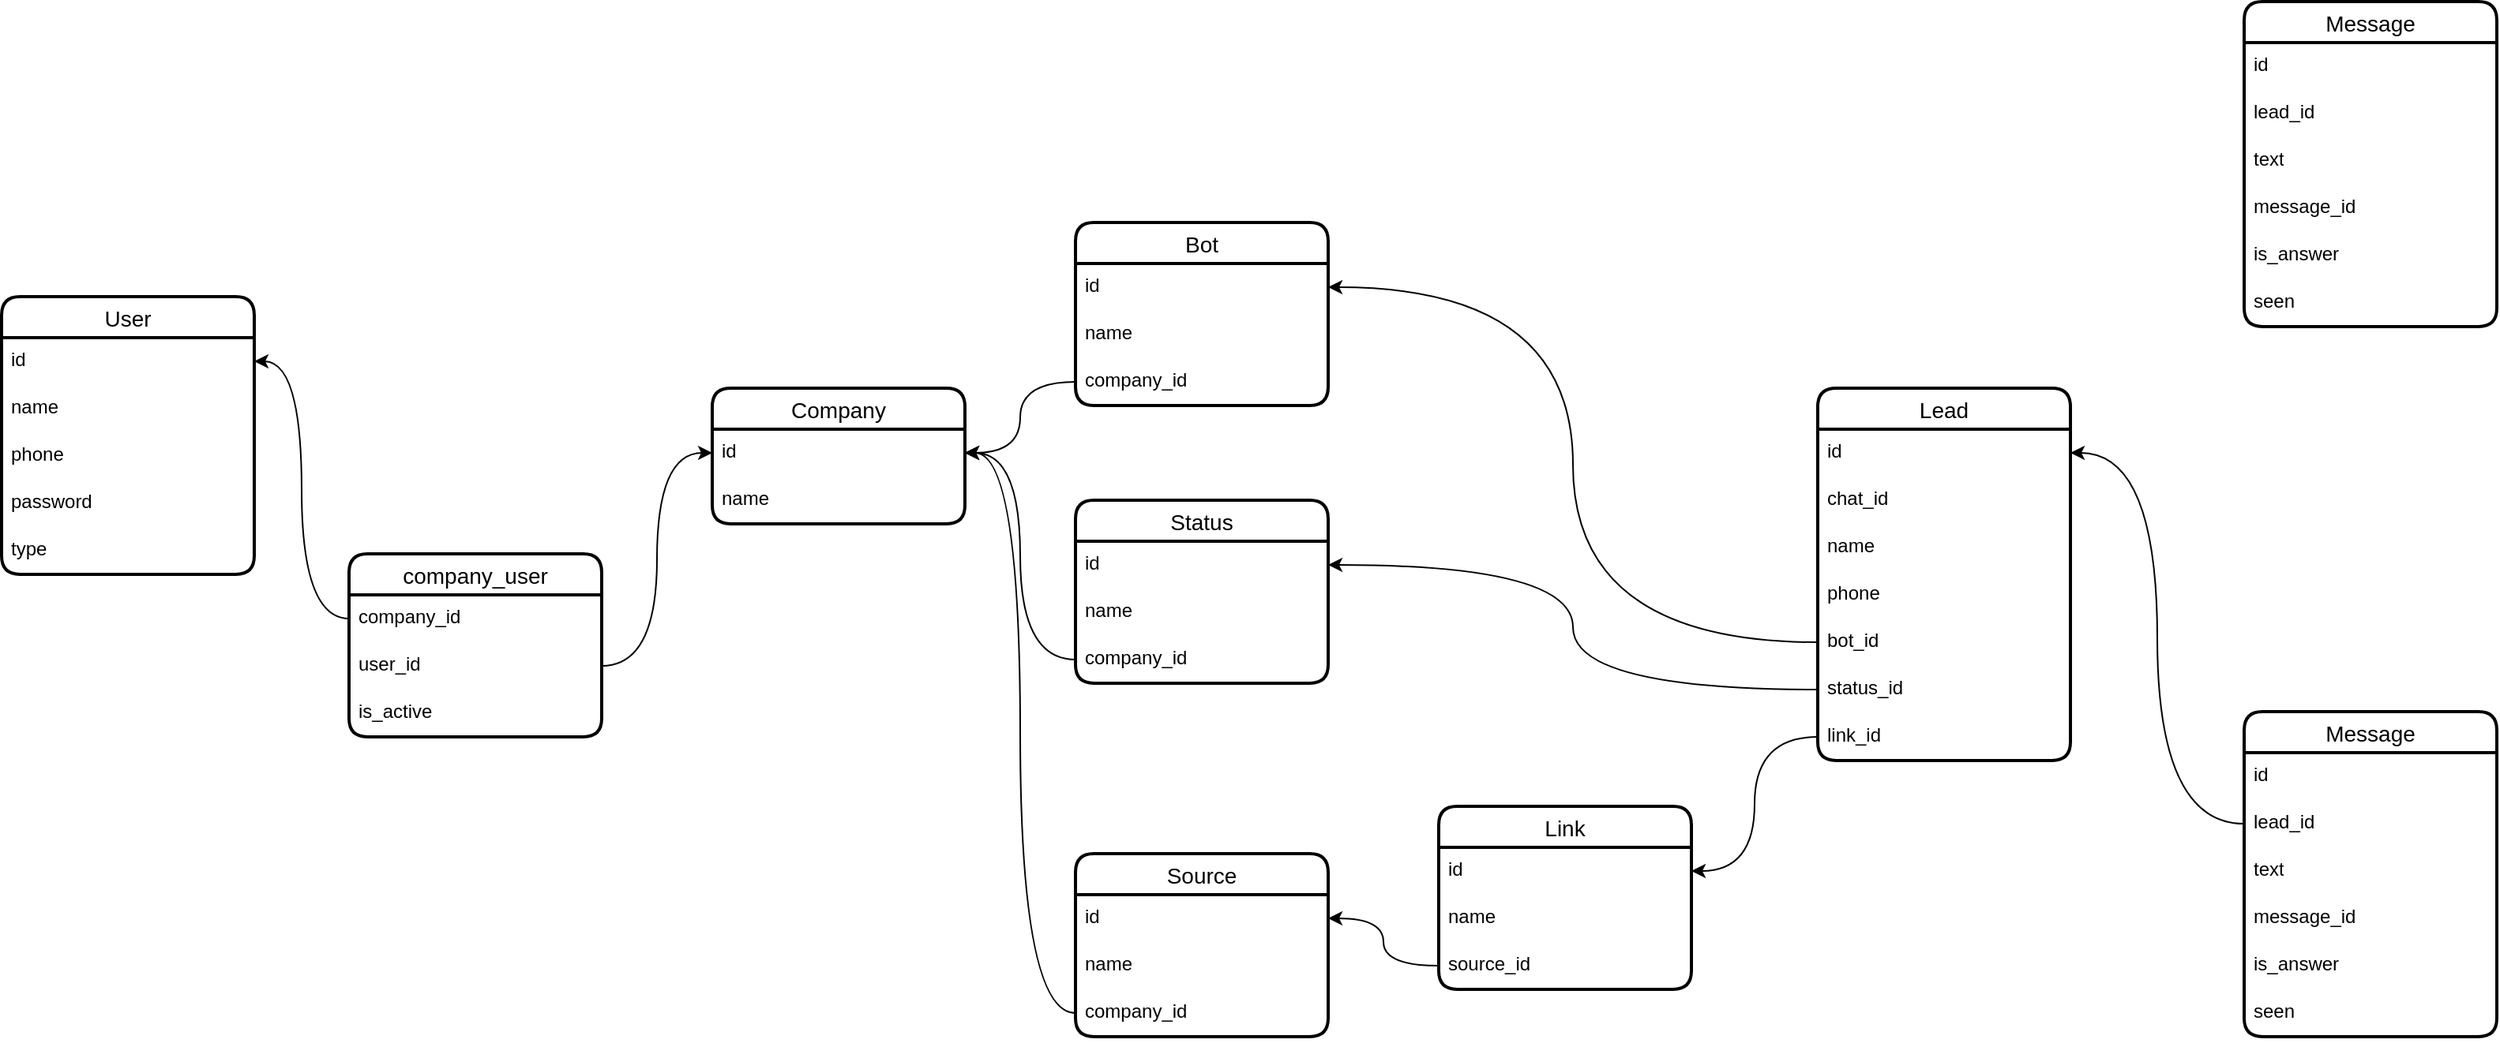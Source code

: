 <mxfile version="21.6.5" type="github">
  <diagram name="Страница 1" id="WWJTZpefmepHNkrWrImT">
    <mxGraphModel dx="2022" dy="630" grid="1" gridSize="10" guides="1" tooltips="1" connect="1" arrows="1" fold="1" page="1" pageScale="1" pageWidth="827" pageHeight="1169" math="0" shadow="0">
      <root>
        <mxCell id="0" />
        <mxCell id="1" parent="0" />
        <mxCell id="8EYOW2EtYVELpD3vxhLb-1" value="User" style="swimlane;fontStyle=0;childLayout=stackLayout;horizontal=1;startSize=26;horizontalStack=0;resizeParent=1;resizeParentMax=0;resizeLast=0;collapsible=1;marginBottom=0;align=center;fontSize=14;strokeWidth=2;rounded=1;shadow=0;glass=0;swimlaneLine=1;" vertex="1" parent="1">
          <mxGeometry y="497" width="160" height="176" as="geometry" />
        </mxCell>
        <mxCell id="8EYOW2EtYVELpD3vxhLb-2" value="id" style="text;strokeColor=none;fillColor=none;spacingLeft=4;spacingRight=4;overflow=hidden;rotatable=0;points=[[0,0.5],[1,0.5]];portConstraint=eastwest;fontSize=12;whiteSpace=wrap;html=1;" vertex="1" parent="8EYOW2EtYVELpD3vxhLb-1">
          <mxGeometry y="26" width="160" height="30" as="geometry" />
        </mxCell>
        <mxCell id="8EYOW2EtYVELpD3vxhLb-3" value="name" style="text;strokeColor=none;fillColor=none;spacingLeft=4;spacingRight=4;overflow=hidden;rotatable=0;points=[[0,0.5],[1,0.5]];portConstraint=eastwest;fontSize=12;whiteSpace=wrap;html=1;" vertex="1" parent="8EYOW2EtYVELpD3vxhLb-1">
          <mxGeometry y="56" width="160" height="30" as="geometry" />
        </mxCell>
        <mxCell id="8EYOW2EtYVELpD3vxhLb-4" value="phone" style="text;strokeColor=none;fillColor=none;spacingLeft=4;spacingRight=4;overflow=hidden;rotatable=0;points=[[0,0.5],[1,0.5]];portConstraint=eastwest;fontSize=12;whiteSpace=wrap;html=1;" vertex="1" parent="8EYOW2EtYVELpD3vxhLb-1">
          <mxGeometry y="86" width="160" height="30" as="geometry" />
        </mxCell>
        <mxCell id="8EYOW2EtYVELpD3vxhLb-5" value="password" style="text;strokeColor=none;fillColor=none;spacingLeft=4;spacingRight=4;overflow=hidden;rotatable=0;points=[[0,0.5],[1,0.5]];portConstraint=eastwest;fontSize=12;whiteSpace=wrap;html=1;" vertex="1" parent="8EYOW2EtYVELpD3vxhLb-1">
          <mxGeometry y="116" width="160" height="30" as="geometry" />
        </mxCell>
        <mxCell id="8EYOW2EtYVELpD3vxhLb-6" value="type" style="text;strokeColor=none;fillColor=none;spacingLeft=4;spacingRight=4;overflow=hidden;rotatable=0;points=[[0,0.5],[1,0.5]];portConstraint=eastwest;fontSize=12;whiteSpace=wrap;html=1;" vertex="1" parent="8EYOW2EtYVELpD3vxhLb-1">
          <mxGeometry y="146" width="160" height="30" as="geometry" />
        </mxCell>
        <mxCell id="8EYOW2EtYVELpD3vxhLb-7" value="Company" style="swimlane;fontStyle=0;childLayout=stackLayout;horizontal=1;startSize=26;horizontalStack=0;resizeParent=1;resizeParentMax=0;resizeLast=0;collapsible=1;marginBottom=0;align=center;fontSize=14;strokeWidth=2;rounded=1;shadow=0;glass=0;swimlaneLine=1;" vertex="1" parent="1">
          <mxGeometry x="450" y="555" width="160" height="86" as="geometry" />
        </mxCell>
        <mxCell id="8EYOW2EtYVELpD3vxhLb-8" value="id" style="text;strokeColor=none;fillColor=none;spacingLeft=4;spacingRight=4;overflow=hidden;rotatable=0;points=[[0,0.5],[1,0.5]];portConstraint=eastwest;fontSize=12;whiteSpace=wrap;html=1;" vertex="1" parent="8EYOW2EtYVELpD3vxhLb-7">
          <mxGeometry y="26" width="160" height="30" as="geometry" />
        </mxCell>
        <mxCell id="8EYOW2EtYVELpD3vxhLb-9" value="name" style="text;strokeColor=none;fillColor=none;spacingLeft=4;spacingRight=4;overflow=hidden;rotatable=0;points=[[0,0.5],[1,0.5]];portConstraint=eastwest;fontSize=12;whiteSpace=wrap;html=1;" vertex="1" parent="8EYOW2EtYVELpD3vxhLb-7">
          <mxGeometry y="56" width="160" height="30" as="geometry" />
        </mxCell>
        <mxCell id="8EYOW2EtYVELpD3vxhLb-13" value="Bot" style="swimlane;fontStyle=0;childLayout=stackLayout;horizontal=1;startSize=26;horizontalStack=0;resizeParent=1;resizeParentMax=0;resizeLast=0;collapsible=1;marginBottom=0;align=center;fontSize=14;strokeWidth=2;rounded=1;shadow=0;glass=0;swimlaneLine=1;" vertex="1" parent="1">
          <mxGeometry x="680" y="450" width="160" height="116" as="geometry" />
        </mxCell>
        <mxCell id="8EYOW2EtYVELpD3vxhLb-14" value="id" style="text;strokeColor=none;fillColor=none;spacingLeft=4;spacingRight=4;overflow=hidden;rotatable=0;points=[[0,0.5],[1,0.5]];portConstraint=eastwest;fontSize=12;whiteSpace=wrap;html=1;" vertex="1" parent="8EYOW2EtYVELpD3vxhLb-13">
          <mxGeometry y="26" width="160" height="30" as="geometry" />
        </mxCell>
        <mxCell id="8EYOW2EtYVELpD3vxhLb-16" value="name" style="text;strokeColor=none;fillColor=none;spacingLeft=4;spacingRight=4;overflow=hidden;rotatable=0;points=[[0,0.5],[1,0.5]];portConstraint=eastwest;fontSize=12;whiteSpace=wrap;html=1;" vertex="1" parent="8EYOW2EtYVELpD3vxhLb-13">
          <mxGeometry y="56" width="160" height="30" as="geometry" />
        </mxCell>
        <mxCell id="8EYOW2EtYVELpD3vxhLb-15" value="company_id" style="text;strokeColor=none;fillColor=none;spacingLeft=4;spacingRight=4;overflow=hidden;rotatable=0;points=[[0,0.5],[1,0.5]];portConstraint=eastwest;fontSize=12;whiteSpace=wrap;html=1;" vertex="1" parent="8EYOW2EtYVELpD3vxhLb-13">
          <mxGeometry y="86" width="160" height="30" as="geometry" />
        </mxCell>
        <mxCell id="8EYOW2EtYVELpD3vxhLb-18" style="edgeStyle=orthogonalEdgeStyle;rounded=0;orthogonalLoop=1;jettySize=auto;html=1;entryX=1;entryY=0.5;entryDx=0;entryDy=0;curved=1;" edge="1" parent="1" source="8EYOW2EtYVELpD3vxhLb-15" target="8EYOW2EtYVELpD3vxhLb-8">
          <mxGeometry relative="1" as="geometry" />
        </mxCell>
        <mxCell id="8EYOW2EtYVELpD3vxhLb-19" value="company_user" style="swimlane;fontStyle=0;childLayout=stackLayout;horizontal=1;startSize=26;horizontalStack=0;resizeParent=1;resizeParentMax=0;resizeLast=0;collapsible=1;marginBottom=0;align=center;fontSize=14;strokeWidth=2;rounded=1;shadow=0;glass=0;swimlaneLine=1;" vertex="1" parent="1">
          <mxGeometry x="220" y="660" width="160" height="116" as="geometry" />
        </mxCell>
        <mxCell id="8EYOW2EtYVELpD3vxhLb-20" value="company_id" style="text;strokeColor=none;fillColor=none;spacingLeft=4;spacingRight=4;overflow=hidden;rotatable=0;points=[[0,0.5],[1,0.5]];portConstraint=eastwest;fontSize=12;whiteSpace=wrap;html=1;" vertex="1" parent="8EYOW2EtYVELpD3vxhLb-19">
          <mxGeometry y="26" width="160" height="30" as="geometry" />
        </mxCell>
        <mxCell id="8EYOW2EtYVELpD3vxhLb-21" value="user_id" style="text;strokeColor=none;fillColor=none;spacingLeft=4;spacingRight=4;overflow=hidden;rotatable=0;points=[[0,0.5],[1,0.5]];portConstraint=eastwest;fontSize=12;whiteSpace=wrap;html=1;" vertex="1" parent="8EYOW2EtYVELpD3vxhLb-19">
          <mxGeometry y="56" width="160" height="30" as="geometry" />
        </mxCell>
        <mxCell id="8EYOW2EtYVELpD3vxhLb-22" value="is_active" style="text;strokeColor=none;fillColor=none;spacingLeft=4;spacingRight=4;overflow=hidden;rotatable=0;points=[[0,0.5],[1,0.5]];portConstraint=eastwest;fontSize=12;whiteSpace=wrap;html=1;" vertex="1" parent="8EYOW2EtYVELpD3vxhLb-19">
          <mxGeometry y="86" width="160" height="30" as="geometry" />
        </mxCell>
        <mxCell id="8EYOW2EtYVELpD3vxhLb-23" style="edgeStyle=orthogonalEdgeStyle;rounded=0;orthogonalLoop=1;jettySize=auto;html=1;curved=1;" edge="1" parent="1" source="8EYOW2EtYVELpD3vxhLb-21" target="8EYOW2EtYVELpD3vxhLb-8">
          <mxGeometry relative="1" as="geometry" />
        </mxCell>
        <mxCell id="8EYOW2EtYVELpD3vxhLb-24" style="edgeStyle=orthogonalEdgeStyle;rounded=0;orthogonalLoop=1;jettySize=auto;html=1;entryX=1;entryY=0.5;entryDx=0;entryDy=0;curved=1;" edge="1" parent="1" source="8EYOW2EtYVELpD3vxhLb-20" target="8EYOW2EtYVELpD3vxhLb-2">
          <mxGeometry relative="1" as="geometry" />
        </mxCell>
        <mxCell id="8EYOW2EtYVELpD3vxhLb-25" value="Lead" style="swimlane;fontStyle=0;childLayout=stackLayout;horizontal=1;startSize=26;horizontalStack=0;resizeParent=1;resizeParentMax=0;resizeLast=0;collapsible=1;marginBottom=0;align=center;fontSize=14;strokeWidth=2;rounded=1;shadow=0;glass=0;swimlaneLine=1;" vertex="1" parent="1">
          <mxGeometry x="1150" y="555" width="160" height="236" as="geometry" />
        </mxCell>
        <mxCell id="8EYOW2EtYVELpD3vxhLb-26" value="id" style="text;strokeColor=none;fillColor=none;spacingLeft=4;spacingRight=4;overflow=hidden;rotatable=0;points=[[0,0.5],[1,0.5]];portConstraint=eastwest;fontSize=12;whiteSpace=wrap;html=1;" vertex="1" parent="8EYOW2EtYVELpD3vxhLb-25">
          <mxGeometry y="26" width="160" height="30" as="geometry" />
        </mxCell>
        <mxCell id="8EYOW2EtYVELpD3vxhLb-27" value="chat_id" style="text;strokeColor=none;fillColor=none;spacingLeft=4;spacingRight=4;overflow=hidden;rotatable=0;points=[[0,0.5],[1,0.5]];portConstraint=eastwest;fontSize=12;whiteSpace=wrap;html=1;" vertex="1" parent="8EYOW2EtYVELpD3vxhLb-25">
          <mxGeometry y="56" width="160" height="30" as="geometry" />
        </mxCell>
        <mxCell id="8EYOW2EtYVELpD3vxhLb-28" value="name" style="text;strokeColor=none;fillColor=none;spacingLeft=4;spacingRight=4;overflow=hidden;rotatable=0;points=[[0,0.5],[1,0.5]];portConstraint=eastwest;fontSize=12;whiteSpace=wrap;html=1;" vertex="1" parent="8EYOW2EtYVELpD3vxhLb-25">
          <mxGeometry y="86" width="160" height="30" as="geometry" />
        </mxCell>
        <mxCell id="8EYOW2EtYVELpD3vxhLb-29" value="phone" style="text;strokeColor=none;fillColor=none;spacingLeft=4;spacingRight=4;overflow=hidden;rotatable=0;points=[[0,0.5],[1,0.5]];portConstraint=eastwest;fontSize=12;whiteSpace=wrap;html=1;" vertex="1" parent="8EYOW2EtYVELpD3vxhLb-25">
          <mxGeometry y="116" width="160" height="30" as="geometry" />
        </mxCell>
        <mxCell id="8EYOW2EtYVELpD3vxhLb-44" value="bot_id" style="text;strokeColor=none;fillColor=none;spacingLeft=4;spacingRight=4;overflow=hidden;rotatable=0;points=[[0,0.5],[1,0.5]];portConstraint=eastwest;fontSize=12;whiteSpace=wrap;html=1;" vertex="1" parent="8EYOW2EtYVELpD3vxhLb-25">
          <mxGeometry y="146" width="160" height="30" as="geometry" />
        </mxCell>
        <mxCell id="8EYOW2EtYVELpD3vxhLb-45" value="status_id" style="text;strokeColor=none;fillColor=none;spacingLeft=4;spacingRight=4;overflow=hidden;rotatable=0;points=[[0,0.5],[1,0.5]];portConstraint=eastwest;fontSize=12;whiteSpace=wrap;html=1;" vertex="1" parent="8EYOW2EtYVELpD3vxhLb-25">
          <mxGeometry y="176" width="160" height="30" as="geometry" />
        </mxCell>
        <mxCell id="8EYOW2EtYVELpD3vxhLb-46" value="link_id" style="text;strokeColor=none;fillColor=none;spacingLeft=4;spacingRight=4;overflow=hidden;rotatable=0;points=[[0,0.5],[1,0.5]];portConstraint=eastwest;fontSize=12;whiteSpace=wrap;html=1;" vertex="1" parent="8EYOW2EtYVELpD3vxhLb-25">
          <mxGeometry y="206" width="160" height="30" as="geometry" />
        </mxCell>
        <mxCell id="8EYOW2EtYVELpD3vxhLb-30" value="Status" style="swimlane;fontStyle=0;childLayout=stackLayout;horizontal=1;startSize=26;horizontalStack=0;resizeParent=1;resizeParentMax=0;resizeLast=0;collapsible=1;marginBottom=0;align=center;fontSize=14;strokeWidth=2;rounded=1;shadow=0;glass=0;swimlaneLine=1;" vertex="1" parent="1">
          <mxGeometry x="680" y="626" width="160" height="116" as="geometry" />
        </mxCell>
        <mxCell id="8EYOW2EtYVELpD3vxhLb-31" value="id" style="text;strokeColor=none;fillColor=none;spacingLeft=4;spacingRight=4;overflow=hidden;rotatable=0;points=[[0,0.5],[1,0.5]];portConstraint=eastwest;fontSize=12;whiteSpace=wrap;html=1;" vertex="1" parent="8EYOW2EtYVELpD3vxhLb-30">
          <mxGeometry y="26" width="160" height="30" as="geometry" />
        </mxCell>
        <mxCell id="8EYOW2EtYVELpD3vxhLb-32" value="name" style="text;strokeColor=none;fillColor=none;spacingLeft=4;spacingRight=4;overflow=hidden;rotatable=0;points=[[0,0.5],[1,0.5]];portConstraint=eastwest;fontSize=12;whiteSpace=wrap;html=1;" vertex="1" parent="8EYOW2EtYVELpD3vxhLb-30">
          <mxGeometry y="56" width="160" height="30" as="geometry" />
        </mxCell>
        <mxCell id="8EYOW2EtYVELpD3vxhLb-40" value="company_id" style="text;strokeColor=none;fillColor=none;spacingLeft=4;spacingRight=4;overflow=hidden;rotatable=0;points=[[0,0.5],[1,0.5]];portConstraint=eastwest;fontSize=12;whiteSpace=wrap;html=1;" vertex="1" parent="8EYOW2EtYVELpD3vxhLb-30">
          <mxGeometry y="86" width="160" height="30" as="geometry" />
        </mxCell>
        <mxCell id="8EYOW2EtYVELpD3vxhLb-33" value="Link" style="swimlane;fontStyle=0;childLayout=stackLayout;horizontal=1;startSize=26;horizontalStack=0;resizeParent=1;resizeParentMax=0;resizeLast=0;collapsible=1;marginBottom=0;align=center;fontSize=14;strokeWidth=2;rounded=1;shadow=0;glass=0;swimlaneLine=1;" vertex="1" parent="1">
          <mxGeometry x="910" y="820" width="160" height="116" as="geometry" />
        </mxCell>
        <mxCell id="8EYOW2EtYVELpD3vxhLb-34" value="id" style="text;strokeColor=none;fillColor=none;spacingLeft=4;spacingRight=4;overflow=hidden;rotatable=0;points=[[0,0.5],[1,0.5]];portConstraint=eastwest;fontSize=12;whiteSpace=wrap;html=1;" vertex="1" parent="8EYOW2EtYVELpD3vxhLb-33">
          <mxGeometry y="26" width="160" height="30" as="geometry" />
        </mxCell>
        <mxCell id="8EYOW2EtYVELpD3vxhLb-35" value="name" style="text;strokeColor=none;fillColor=none;spacingLeft=4;spacingRight=4;overflow=hidden;rotatable=0;points=[[0,0.5],[1,0.5]];portConstraint=eastwest;fontSize=12;whiteSpace=wrap;html=1;" vertex="1" parent="8EYOW2EtYVELpD3vxhLb-33">
          <mxGeometry y="56" width="160" height="30" as="geometry" />
        </mxCell>
        <mxCell id="8EYOW2EtYVELpD3vxhLb-47" value="source_id" style="text;strokeColor=none;fillColor=none;spacingLeft=4;spacingRight=4;overflow=hidden;rotatable=0;points=[[0,0.5],[1,0.5]];portConstraint=eastwest;fontSize=12;whiteSpace=wrap;html=1;" vertex="1" parent="8EYOW2EtYVELpD3vxhLb-33">
          <mxGeometry y="86" width="160" height="30" as="geometry" />
        </mxCell>
        <mxCell id="8EYOW2EtYVELpD3vxhLb-36" value="Source" style="swimlane;fontStyle=0;childLayout=stackLayout;horizontal=1;startSize=26;horizontalStack=0;resizeParent=1;resizeParentMax=0;resizeLast=0;collapsible=1;marginBottom=0;align=center;fontSize=14;strokeWidth=2;rounded=1;shadow=0;glass=0;swimlaneLine=1;" vertex="1" parent="1">
          <mxGeometry x="680" y="850" width="160" height="116" as="geometry" />
        </mxCell>
        <mxCell id="8EYOW2EtYVELpD3vxhLb-37" value="id" style="text;strokeColor=none;fillColor=none;spacingLeft=4;spacingRight=4;overflow=hidden;rotatable=0;points=[[0,0.5],[1,0.5]];portConstraint=eastwest;fontSize=12;whiteSpace=wrap;html=1;" vertex="1" parent="8EYOW2EtYVELpD3vxhLb-36">
          <mxGeometry y="26" width="160" height="30" as="geometry" />
        </mxCell>
        <mxCell id="8EYOW2EtYVELpD3vxhLb-38" value="name" style="text;strokeColor=none;fillColor=none;spacingLeft=4;spacingRight=4;overflow=hidden;rotatable=0;points=[[0,0.5],[1,0.5]];portConstraint=eastwest;fontSize=12;whiteSpace=wrap;html=1;" vertex="1" parent="8EYOW2EtYVELpD3vxhLb-36">
          <mxGeometry y="56" width="160" height="30" as="geometry" />
        </mxCell>
        <mxCell id="8EYOW2EtYVELpD3vxhLb-42" value="company_id" style="text;strokeColor=none;fillColor=none;spacingLeft=4;spacingRight=4;overflow=hidden;rotatable=0;points=[[0,0.5],[1,0.5]];portConstraint=eastwest;fontSize=12;whiteSpace=wrap;html=1;" vertex="1" parent="8EYOW2EtYVELpD3vxhLb-36">
          <mxGeometry y="86" width="160" height="30" as="geometry" />
        </mxCell>
        <mxCell id="8EYOW2EtYVELpD3vxhLb-41" style="edgeStyle=orthogonalEdgeStyle;rounded=0;orthogonalLoop=1;jettySize=auto;html=1;entryX=1;entryY=0.5;entryDx=0;entryDy=0;curved=1;" edge="1" parent="1" source="8EYOW2EtYVELpD3vxhLb-40" target="8EYOW2EtYVELpD3vxhLb-8">
          <mxGeometry relative="1" as="geometry" />
        </mxCell>
        <mxCell id="8EYOW2EtYVELpD3vxhLb-43" style="edgeStyle=orthogonalEdgeStyle;rounded=0;orthogonalLoop=1;jettySize=auto;html=1;entryX=1;entryY=0.5;entryDx=0;entryDy=0;curved=1;" edge="1" parent="1" source="8EYOW2EtYVELpD3vxhLb-42" target="8EYOW2EtYVELpD3vxhLb-8">
          <mxGeometry relative="1" as="geometry" />
        </mxCell>
        <mxCell id="8EYOW2EtYVELpD3vxhLb-48" style="edgeStyle=orthogonalEdgeStyle;rounded=0;orthogonalLoop=1;jettySize=auto;html=1;entryX=1;entryY=0.5;entryDx=0;entryDy=0;curved=1;" edge="1" parent="1" source="8EYOW2EtYVELpD3vxhLb-47" target="8EYOW2EtYVELpD3vxhLb-37">
          <mxGeometry relative="1" as="geometry" />
        </mxCell>
        <mxCell id="8EYOW2EtYVELpD3vxhLb-49" style="edgeStyle=orthogonalEdgeStyle;rounded=0;orthogonalLoop=1;jettySize=auto;html=1;entryX=1;entryY=0.5;entryDx=0;entryDy=0;curved=1;" edge="1" parent="1" source="8EYOW2EtYVELpD3vxhLb-46" target="8EYOW2EtYVELpD3vxhLb-34">
          <mxGeometry relative="1" as="geometry" />
        </mxCell>
        <mxCell id="8EYOW2EtYVELpD3vxhLb-50" style="edgeStyle=orthogonalEdgeStyle;rounded=0;orthogonalLoop=1;jettySize=auto;html=1;entryX=1;entryY=0.5;entryDx=0;entryDy=0;curved=1;" edge="1" parent="1" source="8EYOW2EtYVELpD3vxhLb-45" target="8EYOW2EtYVELpD3vxhLb-31">
          <mxGeometry relative="1" as="geometry" />
        </mxCell>
        <mxCell id="8EYOW2EtYVELpD3vxhLb-51" style="edgeStyle=orthogonalEdgeStyle;rounded=0;orthogonalLoop=1;jettySize=auto;html=1;entryX=1;entryY=0.5;entryDx=0;entryDy=0;curved=1;" edge="1" parent="1" source="8EYOW2EtYVELpD3vxhLb-44" target="8EYOW2EtYVELpD3vxhLb-14">
          <mxGeometry relative="1" as="geometry" />
        </mxCell>
        <mxCell id="8EYOW2EtYVELpD3vxhLb-52" value="Message" style="swimlane;fontStyle=0;childLayout=stackLayout;horizontal=1;startSize=26;horizontalStack=0;resizeParent=1;resizeParentMax=0;resizeLast=0;collapsible=1;marginBottom=0;align=center;fontSize=14;strokeWidth=2;rounded=1;shadow=0;glass=0;swimlaneLine=1;" vertex="1" parent="1">
          <mxGeometry x="1420" y="760" width="160" height="206" as="geometry" />
        </mxCell>
        <mxCell id="8EYOW2EtYVELpD3vxhLb-53" value="id" style="text;strokeColor=none;fillColor=none;spacingLeft=4;spacingRight=4;overflow=hidden;rotatable=0;points=[[0,0.5],[1,0.5]];portConstraint=eastwest;fontSize=12;whiteSpace=wrap;html=1;" vertex="1" parent="8EYOW2EtYVELpD3vxhLb-52">
          <mxGeometry y="26" width="160" height="30" as="geometry" />
        </mxCell>
        <mxCell id="8EYOW2EtYVELpD3vxhLb-54" value="lead_id" style="text;strokeColor=none;fillColor=none;spacingLeft=4;spacingRight=4;overflow=hidden;rotatable=0;points=[[0,0.5],[1,0.5]];portConstraint=eastwest;fontSize=12;whiteSpace=wrap;html=1;" vertex="1" parent="8EYOW2EtYVELpD3vxhLb-52">
          <mxGeometry y="56" width="160" height="30" as="geometry" />
        </mxCell>
        <mxCell id="8EYOW2EtYVELpD3vxhLb-55" value="text" style="text;strokeColor=none;fillColor=none;spacingLeft=4;spacingRight=4;overflow=hidden;rotatable=0;points=[[0,0.5],[1,0.5]];portConstraint=eastwest;fontSize=12;whiteSpace=wrap;html=1;" vertex="1" parent="8EYOW2EtYVELpD3vxhLb-52">
          <mxGeometry y="86" width="160" height="30" as="geometry" />
        </mxCell>
        <mxCell id="8EYOW2EtYVELpD3vxhLb-56" value="message_id" style="text;strokeColor=none;fillColor=none;spacingLeft=4;spacingRight=4;overflow=hidden;rotatable=0;points=[[0,0.5],[1,0.5]];portConstraint=eastwest;fontSize=12;whiteSpace=wrap;html=1;" vertex="1" parent="8EYOW2EtYVELpD3vxhLb-52">
          <mxGeometry y="116" width="160" height="30" as="geometry" />
        </mxCell>
        <mxCell id="8EYOW2EtYVELpD3vxhLb-57" value="is_answer" style="text;strokeColor=none;fillColor=none;spacingLeft=4;spacingRight=4;overflow=hidden;rotatable=0;points=[[0,0.5],[1,0.5]];portConstraint=eastwest;fontSize=12;whiteSpace=wrap;html=1;" vertex="1" parent="8EYOW2EtYVELpD3vxhLb-52">
          <mxGeometry y="146" width="160" height="30" as="geometry" />
        </mxCell>
        <mxCell id="8EYOW2EtYVELpD3vxhLb-58" value="seen" style="text;strokeColor=none;fillColor=none;spacingLeft=4;spacingRight=4;overflow=hidden;rotatable=0;points=[[0,0.5],[1,0.5]];portConstraint=eastwest;fontSize=12;whiteSpace=wrap;html=1;" vertex="1" parent="8EYOW2EtYVELpD3vxhLb-52">
          <mxGeometry y="176" width="160" height="30" as="geometry" />
        </mxCell>
        <mxCell id="8EYOW2EtYVELpD3vxhLb-60" style="edgeStyle=orthogonalEdgeStyle;rounded=0;orthogonalLoop=1;jettySize=auto;html=1;entryX=1;entryY=0.5;entryDx=0;entryDy=0;curved=1;" edge="1" parent="1" source="8EYOW2EtYVELpD3vxhLb-54" target="8EYOW2EtYVELpD3vxhLb-26">
          <mxGeometry relative="1" as="geometry" />
        </mxCell>
        <mxCell id="8EYOW2EtYVELpD3vxhLb-61" value="Message" style="swimlane;fontStyle=0;childLayout=stackLayout;horizontal=1;startSize=26;horizontalStack=0;resizeParent=1;resizeParentMax=0;resizeLast=0;collapsible=1;marginBottom=0;align=center;fontSize=14;strokeWidth=2;rounded=1;shadow=0;glass=0;swimlaneLine=1;" vertex="1" parent="1">
          <mxGeometry x="1420" y="310" width="160" height="206" as="geometry" />
        </mxCell>
        <mxCell id="8EYOW2EtYVELpD3vxhLb-62" value="id" style="text;strokeColor=none;fillColor=none;spacingLeft=4;spacingRight=4;overflow=hidden;rotatable=0;points=[[0,0.5],[1,0.5]];portConstraint=eastwest;fontSize=12;whiteSpace=wrap;html=1;" vertex="1" parent="8EYOW2EtYVELpD3vxhLb-61">
          <mxGeometry y="26" width="160" height="30" as="geometry" />
        </mxCell>
        <mxCell id="8EYOW2EtYVELpD3vxhLb-63" value="lead_id" style="text;strokeColor=none;fillColor=none;spacingLeft=4;spacingRight=4;overflow=hidden;rotatable=0;points=[[0,0.5],[1,0.5]];portConstraint=eastwest;fontSize=12;whiteSpace=wrap;html=1;" vertex="1" parent="8EYOW2EtYVELpD3vxhLb-61">
          <mxGeometry y="56" width="160" height="30" as="geometry" />
        </mxCell>
        <mxCell id="8EYOW2EtYVELpD3vxhLb-64" value="text" style="text;strokeColor=none;fillColor=none;spacingLeft=4;spacingRight=4;overflow=hidden;rotatable=0;points=[[0,0.5],[1,0.5]];portConstraint=eastwest;fontSize=12;whiteSpace=wrap;html=1;" vertex="1" parent="8EYOW2EtYVELpD3vxhLb-61">
          <mxGeometry y="86" width="160" height="30" as="geometry" />
        </mxCell>
        <mxCell id="8EYOW2EtYVELpD3vxhLb-65" value="message_id" style="text;strokeColor=none;fillColor=none;spacingLeft=4;spacingRight=4;overflow=hidden;rotatable=0;points=[[0,0.5],[1,0.5]];portConstraint=eastwest;fontSize=12;whiteSpace=wrap;html=1;" vertex="1" parent="8EYOW2EtYVELpD3vxhLb-61">
          <mxGeometry y="116" width="160" height="30" as="geometry" />
        </mxCell>
        <mxCell id="8EYOW2EtYVELpD3vxhLb-66" value="is_answer" style="text;strokeColor=none;fillColor=none;spacingLeft=4;spacingRight=4;overflow=hidden;rotatable=0;points=[[0,0.5],[1,0.5]];portConstraint=eastwest;fontSize=12;whiteSpace=wrap;html=1;" vertex="1" parent="8EYOW2EtYVELpD3vxhLb-61">
          <mxGeometry y="146" width="160" height="30" as="geometry" />
        </mxCell>
        <mxCell id="8EYOW2EtYVELpD3vxhLb-67" value="seen" style="text;strokeColor=none;fillColor=none;spacingLeft=4;spacingRight=4;overflow=hidden;rotatable=0;points=[[0,0.5],[1,0.5]];portConstraint=eastwest;fontSize=12;whiteSpace=wrap;html=1;" vertex="1" parent="8EYOW2EtYVELpD3vxhLb-61">
          <mxGeometry y="176" width="160" height="30" as="geometry" />
        </mxCell>
      </root>
    </mxGraphModel>
  </diagram>
</mxfile>
